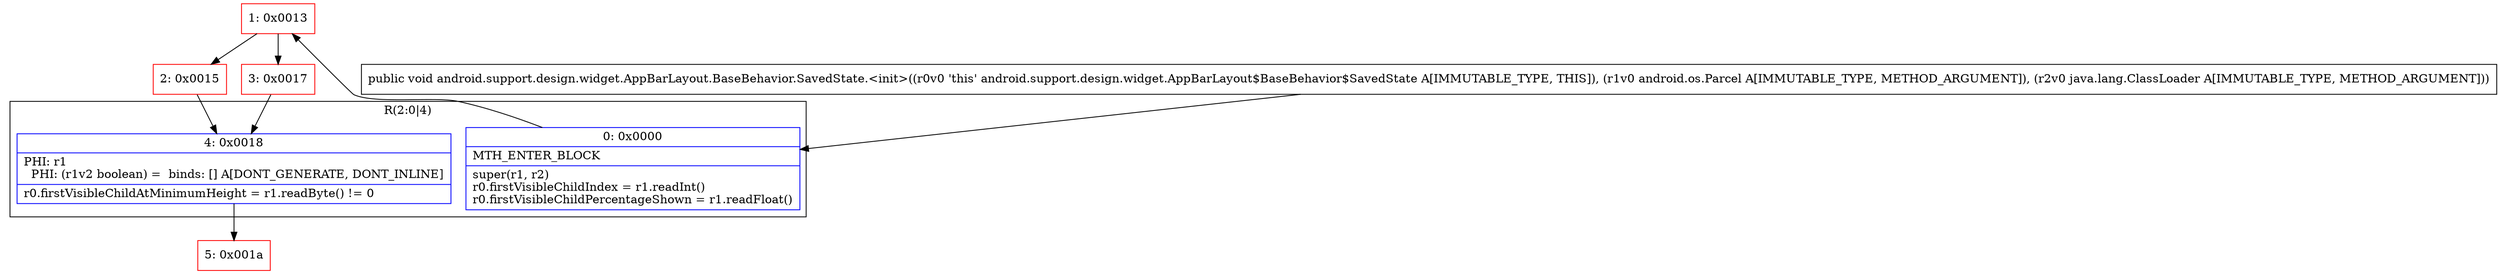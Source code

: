 digraph "CFG forandroid.support.design.widget.AppBarLayout.BaseBehavior.SavedState.\<init\>(Landroid\/os\/Parcel;Ljava\/lang\/ClassLoader;)V" {
subgraph cluster_Region_261408952 {
label = "R(2:0|4)";
node [shape=record,color=blue];
Node_0 [shape=record,label="{0\:\ 0x0000|MTH_ENTER_BLOCK\l|super(r1, r2)\lr0.firstVisibleChildIndex = r1.readInt()\lr0.firstVisibleChildPercentageShown = r1.readFloat()\l}"];
Node_4 [shape=record,label="{4\:\ 0x0018|PHI: r1 \l  PHI: (r1v2 boolean) =  binds: [] A[DONT_GENERATE, DONT_INLINE]\l|r0.firstVisibleChildAtMinimumHeight = r1.readByte() != 0\l}"];
}
Node_1 [shape=record,color=red,label="{1\:\ 0x0013}"];
Node_2 [shape=record,color=red,label="{2\:\ 0x0015}"];
Node_3 [shape=record,color=red,label="{3\:\ 0x0017}"];
Node_5 [shape=record,color=red,label="{5\:\ 0x001a}"];
MethodNode[shape=record,label="{public void android.support.design.widget.AppBarLayout.BaseBehavior.SavedState.\<init\>((r0v0 'this' android.support.design.widget.AppBarLayout$BaseBehavior$SavedState A[IMMUTABLE_TYPE, THIS]), (r1v0 android.os.Parcel A[IMMUTABLE_TYPE, METHOD_ARGUMENT]), (r2v0 java.lang.ClassLoader A[IMMUTABLE_TYPE, METHOD_ARGUMENT])) }"];
MethodNode -> Node_0;
Node_0 -> Node_1;
Node_4 -> Node_5;
Node_1 -> Node_2;
Node_1 -> Node_3;
Node_2 -> Node_4;
Node_3 -> Node_4;
}

